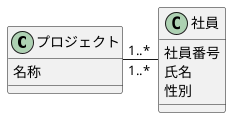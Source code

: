 @startuml

class プロジェクト {
    名称
}

class 社員 {
    社員番号
    氏名
    性別
}

プロジェクト "1..*"-"1..*" 社員
@enduml